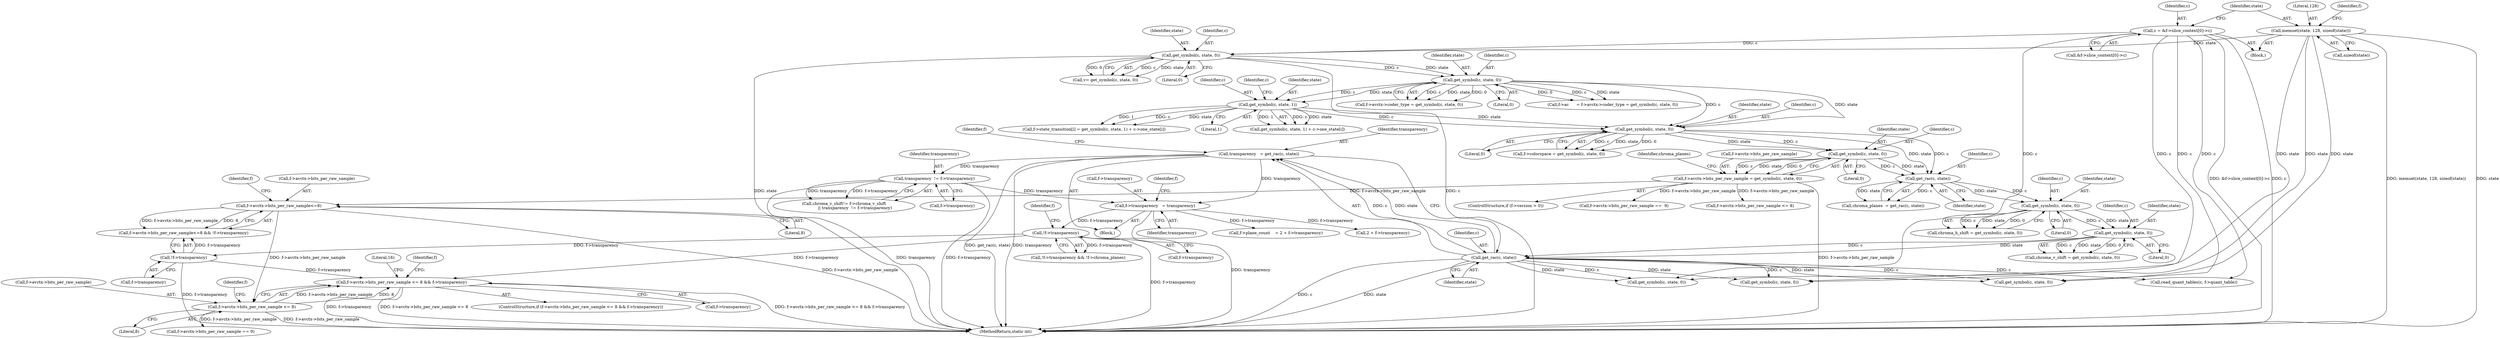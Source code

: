 digraph "0_FFmpeg_b05cd1ea7e45a836f7f6071a716c38bb30326e0f@pointer" {
"1000457" [label="(Call,f->avctx->bits_per_raw_sample <= 8 && f->transparency)"];
"1000458" [label="(Call,f->avctx->bits_per_raw_sample <= 8)"];
"1000368" [label="(Call,f->avctx->bits_per_raw_sample<=8)"];
"1000225" [label="(Call,f->avctx->bits_per_raw_sample = get_symbol(c, state, 0))"];
"1000231" [label="(Call,get_symbol(c, state, 0))"];
"1000215" [label="(Call,get_symbol(c, state, 0))"];
"1000202" [label="(Call,get_symbol(c, state, 1))"];
"1000175" [label="(Call,get_symbol(c, state, 0))"];
"1000142" [label="(Call,get_symbol(c, state, 0))"];
"1000113" [label="(Call,c = &f->slice_context[0]->c)"];
"1000123" [label="(Call,memset(state, 128, sizeof(state)))"];
"1000333" [label="(Call,!f->transparency)"];
"1000310" [label="(Call,f->transparency   = transparency)"];
"1000281" [label="(Call,transparency  != f->transparency)"];
"1000252" [label="(Call,transparency   = get_rac(c, state))"];
"1000254" [label="(Call,get_rac(c, state))"];
"1000248" [label="(Call,get_symbol(c, state, 0))"];
"1000242" [label="(Call,get_symbol(c, state, 0))"];
"1000237" [label="(Call,get_rac(c, state))"];
"1000375" [label="(Call,!f->transparency)"];
"1000283" [label="(Call,f->transparency)"];
"1000204" [label="(Identifier,state)"];
"1000465" [label="(Call,f->transparency)"];
"1000124" [label="(Identifier,state)"];
"1000177" [label="(Identifier,state)"];
"1000226" [label="(Call,f->avctx->bits_per_raw_sample)"];
"1000275" [label="(Call,chroma_v_shift!= f->chroma_v_shift\n                 || transparency  != f->transparency)"];
"1000134" [label="(Block,)"];
"1000252" [label="(Call,transparency   = get_rac(c, state))"];
"1000367" [label="(Call,f->avctx->bits_per_raw_sample<=8 && !f->transparency)"];
"1000203" [label="(Identifier,c)"];
"1000458" [label="(Call,f->avctx->bits_per_raw_sample <= 8)"];
"1000250" [label="(Identifier,state)"];
"1000369" [label="(Call,f->avctx->bits_per_raw_sample)"];
"1000472" [label="(Literal,16)"];
"1000201" [label="(Call,get_symbol(c, state, 1) + c->one_state[i])"];
"1000375" [label="(Call,!f->transparency)"];
"1000233" [label="(Identifier,state)"];
"1000332" [label="(Call,!f->transparency && !f->chroma_planes)"];
"1000519" [label="(Call,f->avctx->bits_per_raw_sample == 9)"];
"1000175" [label="(Call,get_symbol(c, state, 0))"];
"1000456" [label="(ControlStructure,if (f->avctx->bits_per_raw_sample <= 8 && f->transparency))"];
"1000225" [label="(Call,f->avctx->bits_per_raw_sample = get_symbol(c, state, 0))"];
"1000246" [label="(Call,chroma_v_shift = get_symbol(c, state, 0))"];
"1000131" [label="(Identifier,f)"];
"1000339" [label="(Identifier,f)"];
"1000165" [label="(Call,f->ac      = f->avctx->coder_type = get_symbol(c, state, 0))"];
"1000123" [label="(Call,memset(state, 128, sizeof(state)))"];
"1001201" [label="(Call,get_symbol(c, state, 0))"];
"1000253" [label="(Identifier,transparency)"];
"1000115" [label="(Call,&f->slice_context[0]->c)"];
"1000333" [label="(Call,!f->transparency)"];
"1000140" [label="(Call,v= get_symbol(c, state, 0))"];
"1000217" [label="(Identifier,state)"];
"1000144" [label="(Identifier,state)"];
"1000259" [label="(Identifier,f)"];
"1000376" [label="(Call,f->transparency)"];
"1000235" [label="(Call,chroma_planes  = get_rac(c, state))"];
"1000245" [label="(Literal,0)"];
"1000242" [label="(Call,get_symbol(c, state, 0))"];
"1000282" [label="(Identifier,transparency)"];
"1000232" [label="(Identifier,c)"];
"1000334" [label="(Call,f->transparency)"];
"1000216" [label="(Identifier,c)"];
"1000104" [label="(Block,)"];
"1000459" [label="(Call,f->avctx->bits_per_raw_sample)"];
"1000169" [label="(Call,f->avctx->coder_type = get_symbol(c, state, 0))"];
"1000143" [label="(Identifier,c)"];
"1000254" [label="(Call,get_rac(c, state))"];
"1000114" [label="(Identifier,c)"];
"1000343" [label="(Call,f->avctx->bits_per_raw_sample <= 8)"];
"1000195" [label="(Call,f->state_transition[i] = get_symbol(c, state, 1) + c->one_state[i])"];
"1000314" [label="(Identifier,transparency)"];
"1000142" [label="(Call,get_symbol(c, state, 0))"];
"1000377" [label="(Identifier,f)"];
"1000315" [label="(Call,f->plane_count    = 2 + f->transparency)"];
"1000211" [label="(Call,f->colorspace = get_symbol(c, state, 0))"];
"1000240" [label="(Call,chroma_h_shift = get_symbol(c, state, 0))"];
"1000234" [label="(Literal,0)"];
"1000126" [label="(Call,sizeof(state))"];
"1001295" [label="(MethodReturn,static int)"];
"1000248" [label="(Call,get_symbol(c, state, 0))"];
"1000374" [label="(Literal,8)"];
"1000244" [label="(Identifier,state)"];
"1000176" [label="(Identifier,c)"];
"1000522" [label="(Identifier,f)"];
"1000238" [label="(Identifier,c)"];
"1000255" [label="(Identifier,c)"];
"1000464" [label="(Literal,8)"];
"1000239" [label="(Identifier,state)"];
"1000218" [label="(Literal,0)"];
"1000368" [label="(Call,f->avctx->bits_per_raw_sample<=8)"];
"1000125" [label="(Literal,128)"];
"1000251" [label="(Literal,0)"];
"1000256" [label="(Identifier,state)"];
"1000219" [label="(ControlStructure,if (f->version > 0))"];
"1000145" [label="(Literal,0)"];
"1000868" [label="(Call,get_symbol(c, state, 0))"];
"1000311" [label="(Call,f->transparency)"];
"1000457" [label="(Call,f->avctx->bits_per_raw_sample <= 8 && f->transparency)"];
"1000178" [label="(Literal,0)"];
"1000281" [label="(Call,transparency  != f->transparency)"];
"1000205" [label="(Literal,1)"];
"1000236" [label="(Identifier,chroma_planes)"];
"1000249" [label="(Identifier,c)"];
"1000466" [label="(Identifier,f)"];
"1000231" [label="(Call,get_symbol(c, state, 0))"];
"1000215" [label="(Call,get_symbol(c, state, 0))"];
"1000237" [label="(Call,get_rac(c, state))"];
"1000319" [label="(Call,2 + f->transparency)"];
"1000113" [label="(Call,c = &f->slice_context[0]->c)"];
"1000243" [label="(Identifier,c)"];
"1000720" [label="(Call,f->avctx->bits_per_raw_sample ==  9)"];
"1000317" [label="(Identifier,f)"];
"1000208" [label="(Identifier,c)"];
"1000838" [label="(Call,read_quant_tables(c, f->quant_table))"];
"1000202" [label="(Call,get_symbol(c, state, 1))"];
"1001016" [label="(Call,get_symbol(c, state, 0))"];
"1000310" [label="(Call,f->transparency   = transparency)"];
"1000457" -> "1000456"  [label="AST: "];
"1000457" -> "1000458"  [label="CFG: "];
"1000457" -> "1000465"  [label="CFG: "];
"1000458" -> "1000457"  [label="AST: "];
"1000465" -> "1000457"  [label="AST: "];
"1000472" -> "1000457"  [label="CFG: "];
"1000522" -> "1000457"  [label="CFG: "];
"1000457" -> "1001295"  [label="DDG: f->avctx->bits_per_raw_sample <= 8 && f->transparency"];
"1000457" -> "1001295"  [label="DDG: f->transparency"];
"1000457" -> "1001295"  [label="DDG: f->avctx->bits_per_raw_sample <= 8"];
"1000458" -> "1000457"  [label="DDG: f->avctx->bits_per_raw_sample"];
"1000458" -> "1000457"  [label="DDG: 8"];
"1000333" -> "1000457"  [label="DDG: f->transparency"];
"1000375" -> "1000457"  [label="DDG: f->transparency"];
"1000458" -> "1000464"  [label="CFG: "];
"1000459" -> "1000458"  [label="AST: "];
"1000464" -> "1000458"  [label="AST: "];
"1000466" -> "1000458"  [label="CFG: "];
"1000458" -> "1001295"  [label="DDG: f->avctx->bits_per_raw_sample"];
"1000368" -> "1000458"  [label="DDG: f->avctx->bits_per_raw_sample"];
"1000458" -> "1000519"  [label="DDG: f->avctx->bits_per_raw_sample"];
"1000368" -> "1000367"  [label="AST: "];
"1000368" -> "1000374"  [label="CFG: "];
"1000369" -> "1000368"  [label="AST: "];
"1000374" -> "1000368"  [label="AST: "];
"1000377" -> "1000368"  [label="CFG: "];
"1000367" -> "1000368"  [label="CFG: "];
"1000368" -> "1001295"  [label="DDG: f->avctx->bits_per_raw_sample"];
"1000368" -> "1000367"  [label="DDG: f->avctx->bits_per_raw_sample"];
"1000368" -> "1000367"  [label="DDG: 8"];
"1000225" -> "1000368"  [label="DDG: f->avctx->bits_per_raw_sample"];
"1000225" -> "1000219"  [label="AST: "];
"1000225" -> "1000231"  [label="CFG: "];
"1000226" -> "1000225"  [label="AST: "];
"1000231" -> "1000225"  [label="AST: "];
"1000236" -> "1000225"  [label="CFG: "];
"1000225" -> "1001295"  [label="DDG: f->avctx->bits_per_raw_sample"];
"1000231" -> "1000225"  [label="DDG: c"];
"1000231" -> "1000225"  [label="DDG: state"];
"1000231" -> "1000225"  [label="DDG: 0"];
"1000225" -> "1000343"  [label="DDG: f->avctx->bits_per_raw_sample"];
"1000225" -> "1000720"  [label="DDG: f->avctx->bits_per_raw_sample"];
"1000231" -> "1000234"  [label="CFG: "];
"1000232" -> "1000231"  [label="AST: "];
"1000233" -> "1000231"  [label="AST: "];
"1000234" -> "1000231"  [label="AST: "];
"1000215" -> "1000231"  [label="DDG: c"];
"1000215" -> "1000231"  [label="DDG: state"];
"1000231" -> "1000237"  [label="DDG: c"];
"1000231" -> "1000237"  [label="DDG: state"];
"1000215" -> "1000211"  [label="AST: "];
"1000215" -> "1000218"  [label="CFG: "];
"1000216" -> "1000215"  [label="AST: "];
"1000217" -> "1000215"  [label="AST: "];
"1000218" -> "1000215"  [label="AST: "];
"1000211" -> "1000215"  [label="CFG: "];
"1000215" -> "1000211"  [label="DDG: c"];
"1000215" -> "1000211"  [label="DDG: state"];
"1000215" -> "1000211"  [label="DDG: 0"];
"1000202" -> "1000215"  [label="DDG: c"];
"1000202" -> "1000215"  [label="DDG: state"];
"1000175" -> "1000215"  [label="DDG: c"];
"1000175" -> "1000215"  [label="DDG: state"];
"1000215" -> "1000237"  [label="DDG: c"];
"1000215" -> "1000237"  [label="DDG: state"];
"1000202" -> "1000201"  [label="AST: "];
"1000202" -> "1000205"  [label="CFG: "];
"1000203" -> "1000202"  [label="AST: "];
"1000204" -> "1000202"  [label="AST: "];
"1000205" -> "1000202"  [label="AST: "];
"1000208" -> "1000202"  [label="CFG: "];
"1000202" -> "1000195"  [label="DDG: c"];
"1000202" -> "1000195"  [label="DDG: state"];
"1000202" -> "1000195"  [label="DDG: 1"];
"1000202" -> "1000201"  [label="DDG: c"];
"1000202" -> "1000201"  [label="DDG: state"];
"1000202" -> "1000201"  [label="DDG: 1"];
"1000175" -> "1000202"  [label="DDG: c"];
"1000175" -> "1000202"  [label="DDG: state"];
"1000175" -> "1000169"  [label="AST: "];
"1000175" -> "1000178"  [label="CFG: "];
"1000176" -> "1000175"  [label="AST: "];
"1000177" -> "1000175"  [label="AST: "];
"1000178" -> "1000175"  [label="AST: "];
"1000169" -> "1000175"  [label="CFG: "];
"1000175" -> "1000165"  [label="DDG: c"];
"1000175" -> "1000165"  [label="DDG: state"];
"1000175" -> "1000165"  [label="DDG: 0"];
"1000175" -> "1000169"  [label="DDG: c"];
"1000175" -> "1000169"  [label="DDG: state"];
"1000175" -> "1000169"  [label="DDG: 0"];
"1000142" -> "1000175"  [label="DDG: c"];
"1000142" -> "1000175"  [label="DDG: state"];
"1000142" -> "1000140"  [label="AST: "];
"1000142" -> "1000145"  [label="CFG: "];
"1000143" -> "1000142"  [label="AST: "];
"1000144" -> "1000142"  [label="AST: "];
"1000145" -> "1000142"  [label="AST: "];
"1000140" -> "1000142"  [label="CFG: "];
"1000142" -> "1001295"  [label="DDG: state"];
"1000142" -> "1001295"  [label="DDG: c"];
"1000142" -> "1000140"  [label="DDG: c"];
"1000142" -> "1000140"  [label="DDG: state"];
"1000142" -> "1000140"  [label="DDG: 0"];
"1000113" -> "1000142"  [label="DDG: c"];
"1000123" -> "1000142"  [label="DDG: state"];
"1000113" -> "1000104"  [label="AST: "];
"1000113" -> "1000115"  [label="CFG: "];
"1000114" -> "1000113"  [label="AST: "];
"1000115" -> "1000113"  [label="AST: "];
"1000124" -> "1000113"  [label="CFG: "];
"1000113" -> "1001295"  [label="DDG: c"];
"1000113" -> "1001295"  [label="DDG: &f->slice_context[0]->c"];
"1000113" -> "1000838"  [label="DDG: c"];
"1000113" -> "1000868"  [label="DDG: c"];
"1000113" -> "1001016"  [label="DDG: c"];
"1000113" -> "1001201"  [label="DDG: c"];
"1000123" -> "1000104"  [label="AST: "];
"1000123" -> "1000126"  [label="CFG: "];
"1000124" -> "1000123"  [label="AST: "];
"1000125" -> "1000123"  [label="AST: "];
"1000126" -> "1000123"  [label="AST: "];
"1000131" -> "1000123"  [label="CFG: "];
"1000123" -> "1001295"  [label="DDG: memset(state, 128, sizeof(state))"];
"1000123" -> "1001295"  [label="DDG: state"];
"1000123" -> "1000868"  [label="DDG: state"];
"1000123" -> "1001016"  [label="DDG: state"];
"1000123" -> "1001201"  [label="DDG: state"];
"1000333" -> "1000332"  [label="AST: "];
"1000333" -> "1000334"  [label="CFG: "];
"1000334" -> "1000333"  [label="AST: "];
"1000339" -> "1000333"  [label="CFG: "];
"1000332" -> "1000333"  [label="CFG: "];
"1000333" -> "1001295"  [label="DDG: f->transparency"];
"1000333" -> "1000332"  [label="DDG: f->transparency"];
"1000310" -> "1000333"  [label="DDG: f->transparency"];
"1000333" -> "1000375"  [label="DDG: f->transparency"];
"1000310" -> "1000134"  [label="AST: "];
"1000310" -> "1000314"  [label="CFG: "];
"1000311" -> "1000310"  [label="AST: "];
"1000314" -> "1000310"  [label="AST: "];
"1000317" -> "1000310"  [label="CFG: "];
"1000310" -> "1001295"  [label="DDG: transparency"];
"1000281" -> "1000310"  [label="DDG: transparency"];
"1000252" -> "1000310"  [label="DDG: transparency"];
"1000310" -> "1000315"  [label="DDG: f->transparency"];
"1000310" -> "1000319"  [label="DDG: f->transparency"];
"1000281" -> "1000275"  [label="AST: "];
"1000281" -> "1000283"  [label="CFG: "];
"1000282" -> "1000281"  [label="AST: "];
"1000283" -> "1000281"  [label="AST: "];
"1000275" -> "1000281"  [label="CFG: "];
"1000281" -> "1001295"  [label="DDG: transparency"];
"1000281" -> "1001295"  [label="DDG: f->transparency"];
"1000281" -> "1000275"  [label="DDG: transparency"];
"1000281" -> "1000275"  [label="DDG: f->transparency"];
"1000252" -> "1000281"  [label="DDG: transparency"];
"1000252" -> "1000134"  [label="AST: "];
"1000252" -> "1000254"  [label="CFG: "];
"1000253" -> "1000252"  [label="AST: "];
"1000254" -> "1000252"  [label="AST: "];
"1000259" -> "1000252"  [label="CFG: "];
"1000252" -> "1001295"  [label="DDG: transparency"];
"1000252" -> "1001295"  [label="DDG: get_rac(c, state)"];
"1000254" -> "1000252"  [label="DDG: c"];
"1000254" -> "1000252"  [label="DDG: state"];
"1000254" -> "1000256"  [label="CFG: "];
"1000255" -> "1000254"  [label="AST: "];
"1000256" -> "1000254"  [label="AST: "];
"1000254" -> "1001295"  [label="DDG: c"];
"1000254" -> "1001295"  [label="DDG: state"];
"1000248" -> "1000254"  [label="DDG: c"];
"1000248" -> "1000254"  [label="DDG: state"];
"1000254" -> "1000838"  [label="DDG: c"];
"1000254" -> "1000868"  [label="DDG: c"];
"1000254" -> "1000868"  [label="DDG: state"];
"1000254" -> "1001016"  [label="DDG: c"];
"1000254" -> "1001016"  [label="DDG: state"];
"1000254" -> "1001201"  [label="DDG: c"];
"1000254" -> "1001201"  [label="DDG: state"];
"1000248" -> "1000246"  [label="AST: "];
"1000248" -> "1000251"  [label="CFG: "];
"1000249" -> "1000248"  [label="AST: "];
"1000250" -> "1000248"  [label="AST: "];
"1000251" -> "1000248"  [label="AST: "];
"1000246" -> "1000248"  [label="CFG: "];
"1000248" -> "1000246"  [label="DDG: c"];
"1000248" -> "1000246"  [label="DDG: state"];
"1000248" -> "1000246"  [label="DDG: 0"];
"1000242" -> "1000248"  [label="DDG: c"];
"1000242" -> "1000248"  [label="DDG: state"];
"1000242" -> "1000240"  [label="AST: "];
"1000242" -> "1000245"  [label="CFG: "];
"1000243" -> "1000242"  [label="AST: "];
"1000244" -> "1000242"  [label="AST: "];
"1000245" -> "1000242"  [label="AST: "];
"1000240" -> "1000242"  [label="CFG: "];
"1000242" -> "1000240"  [label="DDG: c"];
"1000242" -> "1000240"  [label="DDG: state"];
"1000242" -> "1000240"  [label="DDG: 0"];
"1000237" -> "1000242"  [label="DDG: c"];
"1000237" -> "1000242"  [label="DDG: state"];
"1000237" -> "1000235"  [label="AST: "];
"1000237" -> "1000239"  [label="CFG: "];
"1000238" -> "1000237"  [label="AST: "];
"1000239" -> "1000237"  [label="AST: "];
"1000235" -> "1000237"  [label="CFG: "];
"1000237" -> "1000235"  [label="DDG: c"];
"1000237" -> "1000235"  [label="DDG: state"];
"1000375" -> "1000367"  [label="AST: "];
"1000375" -> "1000376"  [label="CFG: "];
"1000376" -> "1000375"  [label="AST: "];
"1000367" -> "1000375"  [label="CFG: "];
"1000375" -> "1001295"  [label="DDG: f->transparency"];
"1000375" -> "1000367"  [label="DDG: f->transparency"];
}
